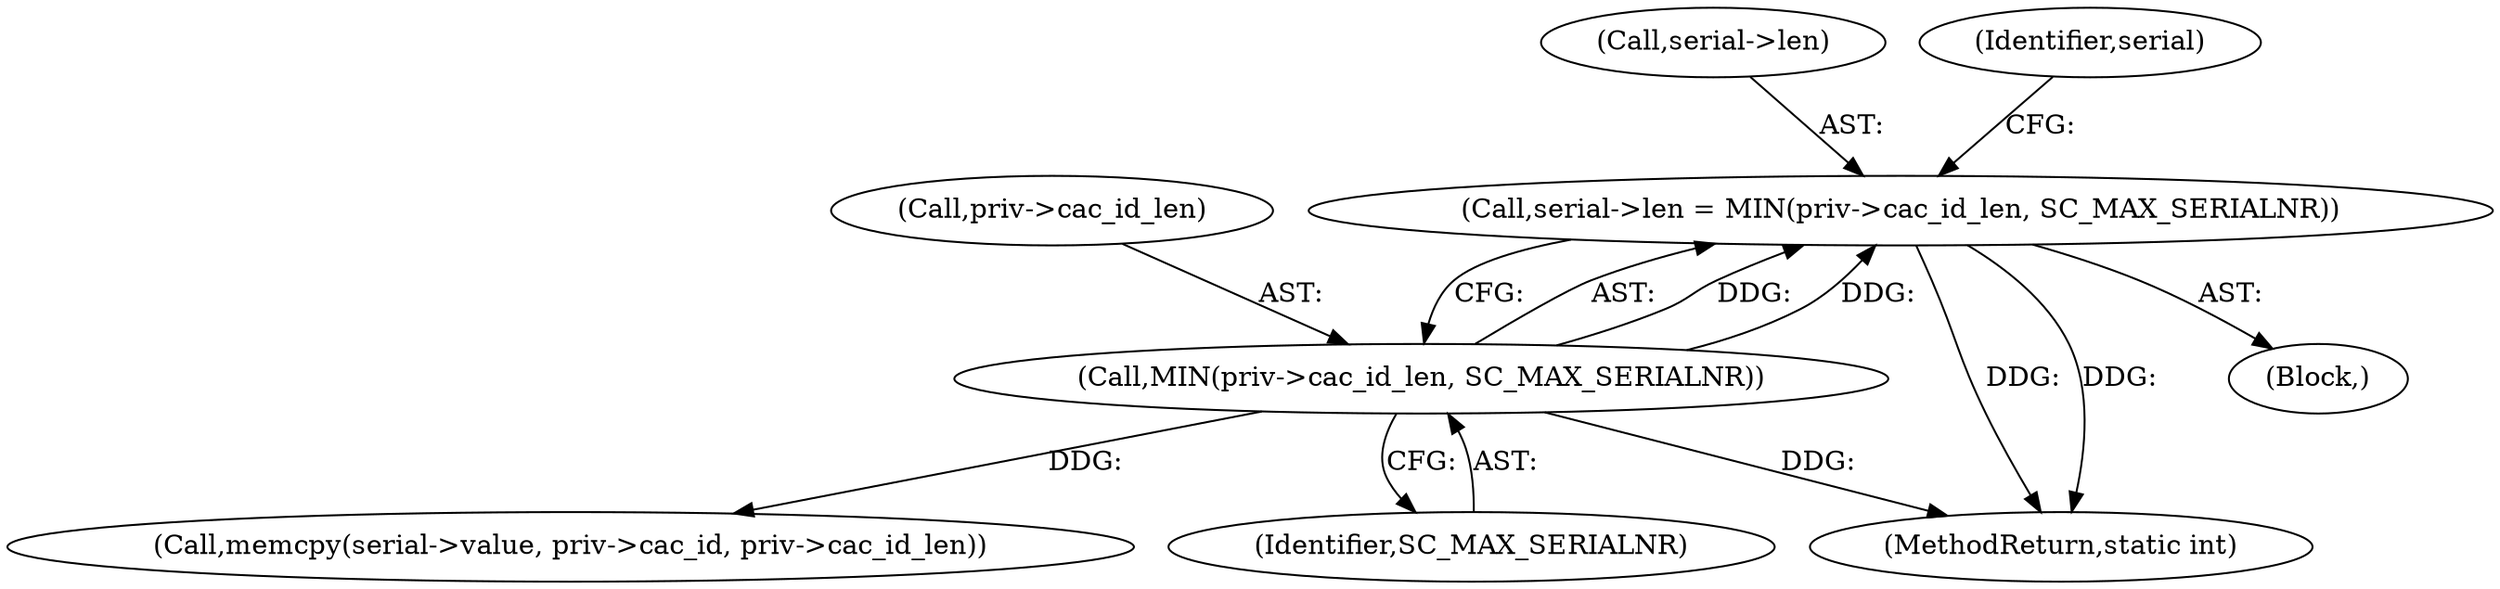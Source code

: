 digraph "0_OpenSC_360e95d45ac4123255a4c796db96337f332160ad#diff-d643a0fa169471dbf2912f4866dc49c5@pointer" {
"1000138" [label="(Call,serial->len = MIN(priv->cac_id_len, SC_MAX_SERIALNR))"];
"1000142" [label="(Call,MIN(priv->cac_id_len, SC_MAX_SERIALNR))"];
"1000169" [label="(MethodReturn,static int)"];
"1000142" [label="(Call,MIN(priv->cac_id_len, SC_MAX_SERIALNR))"];
"1000139" [label="(Call,serial->len)"];
"1000138" [label="(Call,serial->len = MIN(priv->cac_id_len, SC_MAX_SERIALNR))"];
"1000143" [label="(Call,priv->cac_id_len)"];
"1000147" [label="(Call,memcpy(serial->value, priv->cac_id, priv->cac_id_len))"];
"1000137" [label="(Block,)"];
"1000149" [label="(Identifier,serial)"];
"1000146" [label="(Identifier,SC_MAX_SERIALNR)"];
"1000138" -> "1000137"  [label="AST: "];
"1000138" -> "1000142"  [label="CFG: "];
"1000139" -> "1000138"  [label="AST: "];
"1000142" -> "1000138"  [label="AST: "];
"1000149" -> "1000138"  [label="CFG: "];
"1000138" -> "1000169"  [label="DDG: "];
"1000138" -> "1000169"  [label="DDG: "];
"1000142" -> "1000138"  [label="DDG: "];
"1000142" -> "1000138"  [label="DDG: "];
"1000142" -> "1000146"  [label="CFG: "];
"1000143" -> "1000142"  [label="AST: "];
"1000146" -> "1000142"  [label="AST: "];
"1000142" -> "1000169"  [label="DDG: "];
"1000142" -> "1000147"  [label="DDG: "];
}
